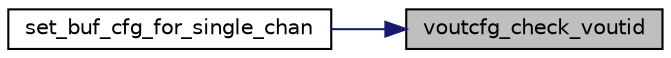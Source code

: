 digraph "voutcfg_check_voutid"
{
 // INTERACTIVE_SVG=YES
 // LATEX_PDF_SIZE
  bgcolor="transparent";
  edge [fontname="Helvetica",fontsize="10",labelfontname="Helvetica",labelfontsize="10"];
  node [fontname="Helvetica",fontsize="10",shape=record];
  rankdir="RL";
  Node1 [label="voutcfg_check_voutid",height=0.2,width=0.4,color="black", fillcolor="grey75", style="filled", fontcolor="black",tooltip=" "];
  Node1 -> Node2 [dir="back",color="midnightblue",fontsize="10",style="solid",fontname="Helvetica"];
  Node2 [label="set_buf_cfg_for_single_chan",height=0.2,width=0.4,color="black",URL="$d7/dfa/buffer__cfg_8c.html#ad54f53aad7c4afe5bcf19c0b71339daf",tooltip=" "];
}
